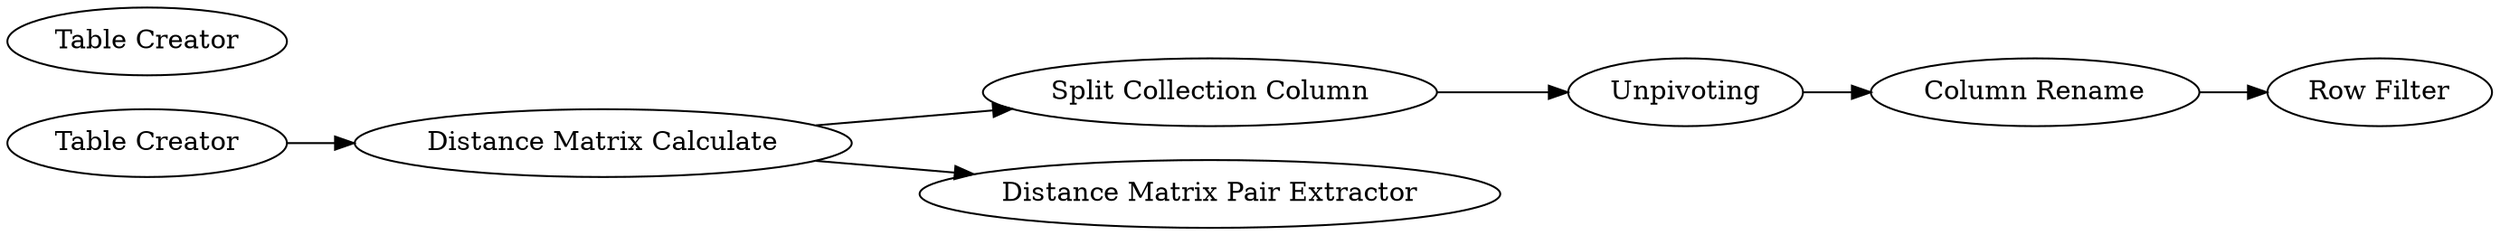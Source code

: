 digraph {
	299 [label="Table Creator"]
	300 [label="Distance Matrix Calculate"]
	301 [label=Unpivoting]
	302 [label="Split Collection Column"]
	303 [label="Row Filter"]
	304 [label="Column Rename"]
	305 [label="Table Creator"]
	306 [label="Distance Matrix Pair Extractor"]
	299 -> 300
	300 -> 302
	300 -> 306
	301 -> 304
	302 -> 301
	304 -> 303
	rankdir=LR
}
